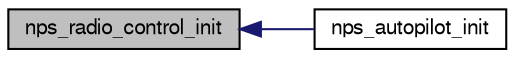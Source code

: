 digraph "nps_radio_control_init"
{
  edge [fontname="FreeSans",fontsize="10",labelfontname="FreeSans",labelfontsize="10"];
  node [fontname="FreeSans",fontsize="10",shape=record];
  rankdir="LR";
  Node1 [label="nps_radio_control_init",height=0.2,width=0.4,color="black", fillcolor="grey75", style="filled", fontcolor="black"];
  Node1 -> Node2 [dir="back",color="midnightblue",fontsize="10",style="solid",fontname="FreeSans"];
  Node2 [label="nps_autopilot_init",height=0.2,width=0.4,color="black", fillcolor="white", style="filled",URL="$nps__autopilot__fixedwing_8c.html#a3348493e992edd2442581c1d09446b4b"];
}
